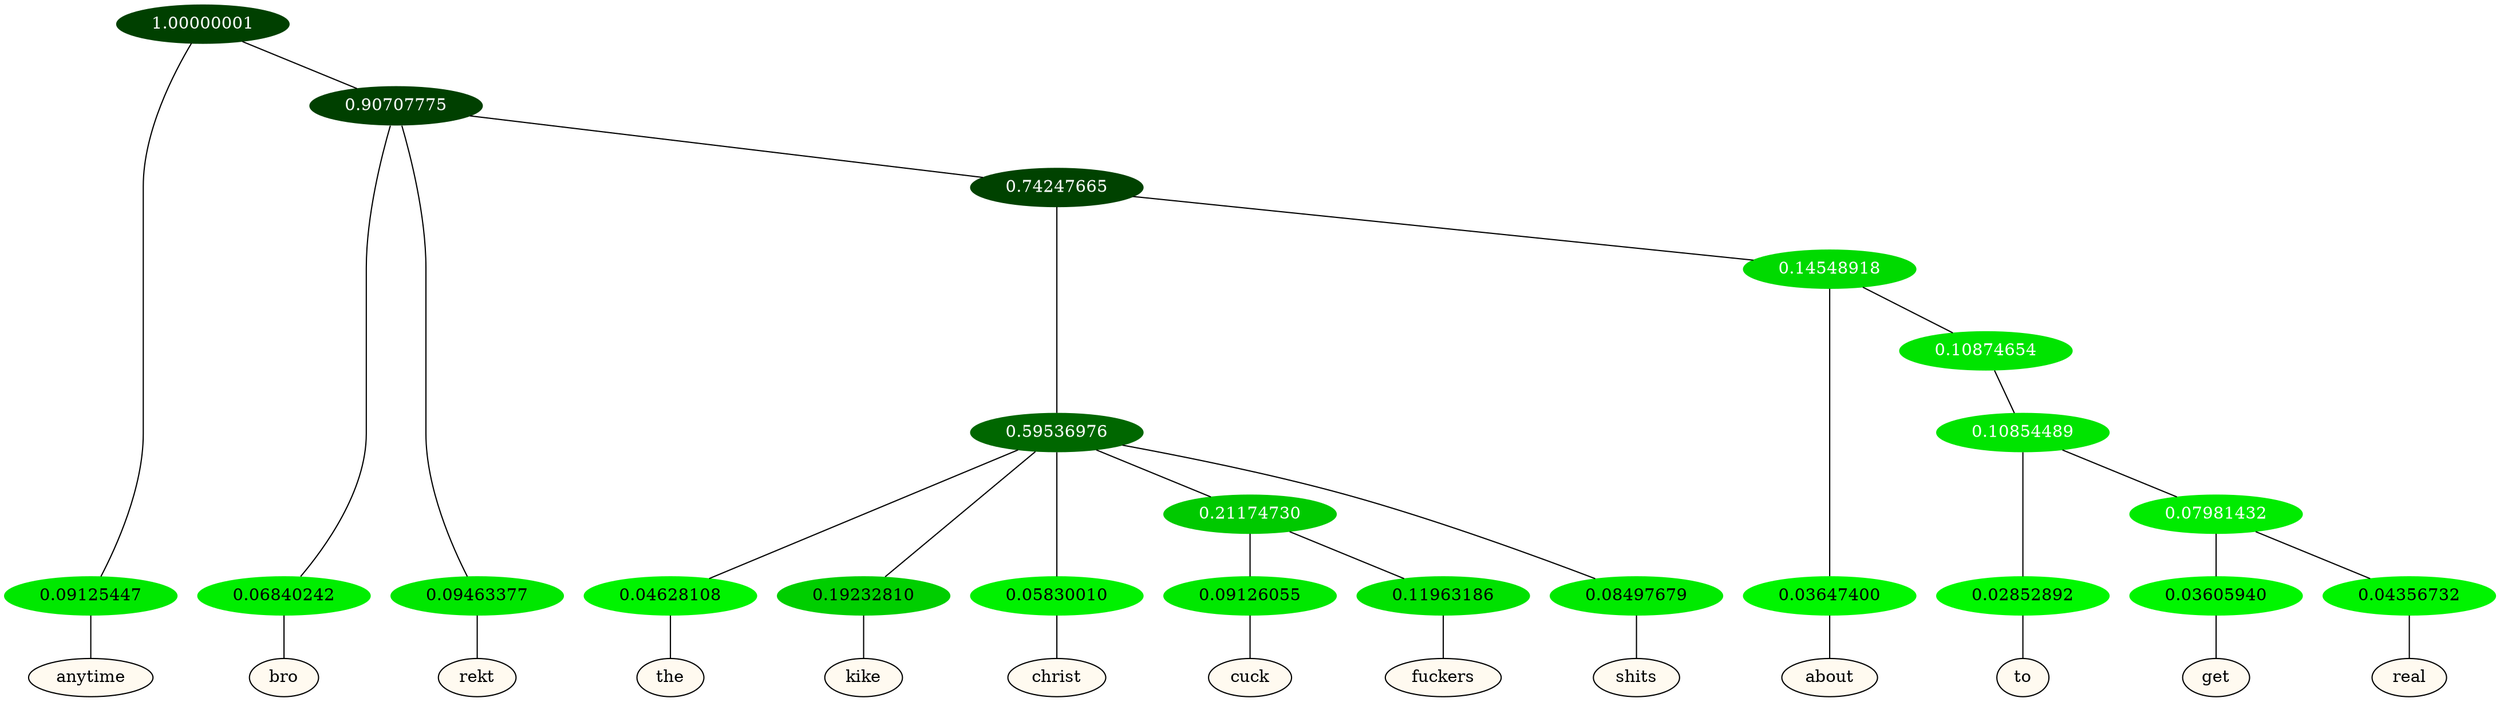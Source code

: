 graph {
	node [format=png height=0.15 nodesep=0.001 ordering=out overlap=prism overlap_scaling=0.01 ranksep=0.001 ratio=0.2 style=filled width=0.15]
	{
		rank=same
		a_w_1 [label=anytime color=black fillcolor=floralwhite style="filled,solid"]
		a_w_3 [label=bro color=black fillcolor=floralwhite style="filled,solid"]
		a_w_4 [label=rekt color=black fillcolor=floralwhite style="filled,solid"]
		a_w_8 [label=the color=black fillcolor=floralwhite style="filled,solid"]
		a_w_9 [label=kike color=black fillcolor=floralwhite style="filled,solid"]
		a_w_10 [label=christ color=black fillcolor=floralwhite style="filled,solid"]
		a_w_15 [label=cuck color=black fillcolor=floralwhite style="filled,solid"]
		a_w_16 [label=fuckers color=black fillcolor=floralwhite style="filled,solid"]
		a_w_12 [label=shits color=black fillcolor=floralwhite style="filled,solid"]
		a_w_13 [label=about color=black fillcolor=floralwhite style="filled,solid"]
		a_w_18 [label=to color=black fillcolor=floralwhite style="filled,solid"]
		a_w_20 [label=get color=black fillcolor=floralwhite style="filled,solid"]
		a_w_21 [label=real color=black fillcolor=floralwhite style="filled,solid"]
	}
	a_n_1 -- a_w_1
	a_n_3 -- a_w_3
	a_n_4 -- a_w_4
	a_n_8 -- a_w_8
	a_n_9 -- a_w_9
	a_n_10 -- a_w_10
	a_n_15 -- a_w_15
	a_n_16 -- a_w_16
	a_n_12 -- a_w_12
	a_n_13 -- a_w_13
	a_n_18 -- a_w_18
	a_n_20 -- a_w_20
	a_n_21 -- a_w_21
	{
		rank=same
		a_n_1 [label=0.09125447 color="0.334 1.000 0.909" fontcolor=black]
		a_n_3 [label=0.06840242 color="0.334 1.000 0.932" fontcolor=black]
		a_n_4 [label=0.09463377 color="0.334 1.000 0.905" fontcolor=black]
		a_n_8 [label=0.04628108 color="0.334 1.000 0.954" fontcolor=black]
		a_n_9 [label=0.19232810 color="0.334 1.000 0.808" fontcolor=black]
		a_n_10 [label=0.05830010 color="0.334 1.000 0.942" fontcolor=black]
		a_n_15 [label=0.09126055 color="0.334 1.000 0.909" fontcolor=black]
		a_n_16 [label=0.11963186 color="0.334 1.000 0.880" fontcolor=black]
		a_n_12 [label=0.08497679 color="0.334 1.000 0.915" fontcolor=black]
		a_n_13 [label=0.03647400 color="0.334 1.000 0.964" fontcolor=black]
		a_n_18 [label=0.02852892 color="0.334 1.000 0.971" fontcolor=black]
		a_n_20 [label=0.03605940 color="0.334 1.000 0.964" fontcolor=black]
		a_n_21 [label=0.04356732 color="0.334 1.000 0.956" fontcolor=black]
	}
	a_n_0 [label=1.00000001 color="0.334 1.000 0.250" fontcolor=grey99]
	a_n_0 -- a_n_1
	a_n_2 [label=0.90707775 color="0.334 1.000 0.250" fontcolor=grey99]
	a_n_0 -- a_n_2
	a_n_2 -- a_n_3
	a_n_2 -- a_n_4
	a_n_5 [label=0.74247665 color="0.334 1.000 0.258" fontcolor=grey99]
	a_n_2 -- a_n_5
	a_n_6 [label=0.59536976 color="0.334 1.000 0.405" fontcolor=grey99]
	a_n_5 -- a_n_6
	a_n_7 [label=0.14548918 color="0.334 1.000 0.855" fontcolor=grey99]
	a_n_5 -- a_n_7
	a_n_6 -- a_n_8
	a_n_6 -- a_n_9
	a_n_6 -- a_n_10
	a_n_11 [label=0.21174730 color="0.334 1.000 0.788" fontcolor=grey99]
	a_n_6 -- a_n_11
	a_n_6 -- a_n_12
	a_n_7 -- a_n_13
	a_n_14 [label=0.10874654 color="0.334 1.000 0.891" fontcolor=grey99]
	a_n_7 -- a_n_14
	a_n_11 -- a_n_15
	a_n_11 -- a_n_16
	a_n_17 [label=0.10854489 color="0.334 1.000 0.891" fontcolor=grey99]
	a_n_14 -- a_n_17
	a_n_17 -- a_n_18
	a_n_19 [label=0.07981432 color="0.334 1.000 0.920" fontcolor=grey99]
	a_n_17 -- a_n_19
	a_n_19 -- a_n_20
	a_n_19 -- a_n_21
}
